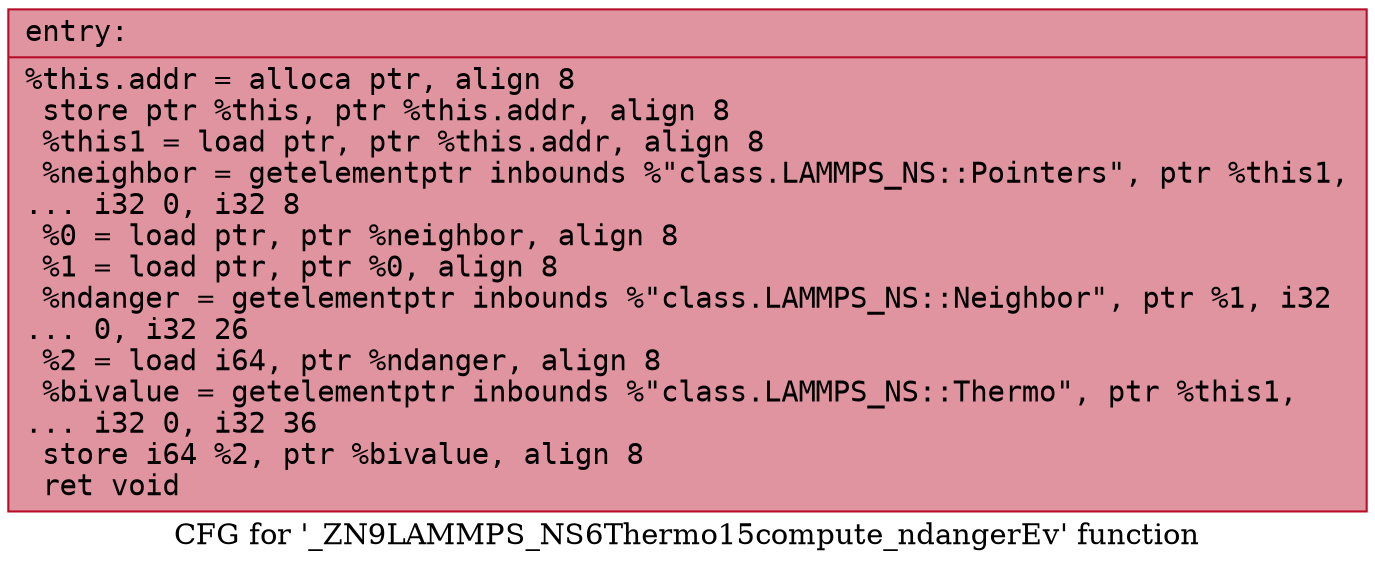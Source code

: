 digraph "CFG for '_ZN9LAMMPS_NS6Thermo15compute_ndangerEv' function" {
	label="CFG for '_ZN9LAMMPS_NS6Thermo15compute_ndangerEv' function";

	Node0x55bd4050b5a0 [shape=record,color="#b70d28ff", style=filled, fillcolor="#b70d2870" fontname="Courier",label="{entry:\l|  %this.addr = alloca ptr, align 8\l  store ptr %this, ptr %this.addr, align 8\l  %this1 = load ptr, ptr %this.addr, align 8\l  %neighbor = getelementptr inbounds %\"class.LAMMPS_NS::Pointers\", ptr %this1,\l... i32 0, i32 8\l  %0 = load ptr, ptr %neighbor, align 8\l  %1 = load ptr, ptr %0, align 8\l  %ndanger = getelementptr inbounds %\"class.LAMMPS_NS::Neighbor\", ptr %1, i32\l... 0, i32 26\l  %2 = load i64, ptr %ndanger, align 8\l  %bivalue = getelementptr inbounds %\"class.LAMMPS_NS::Thermo\", ptr %this1,\l... i32 0, i32 36\l  store i64 %2, ptr %bivalue, align 8\l  ret void\l}"];
}
